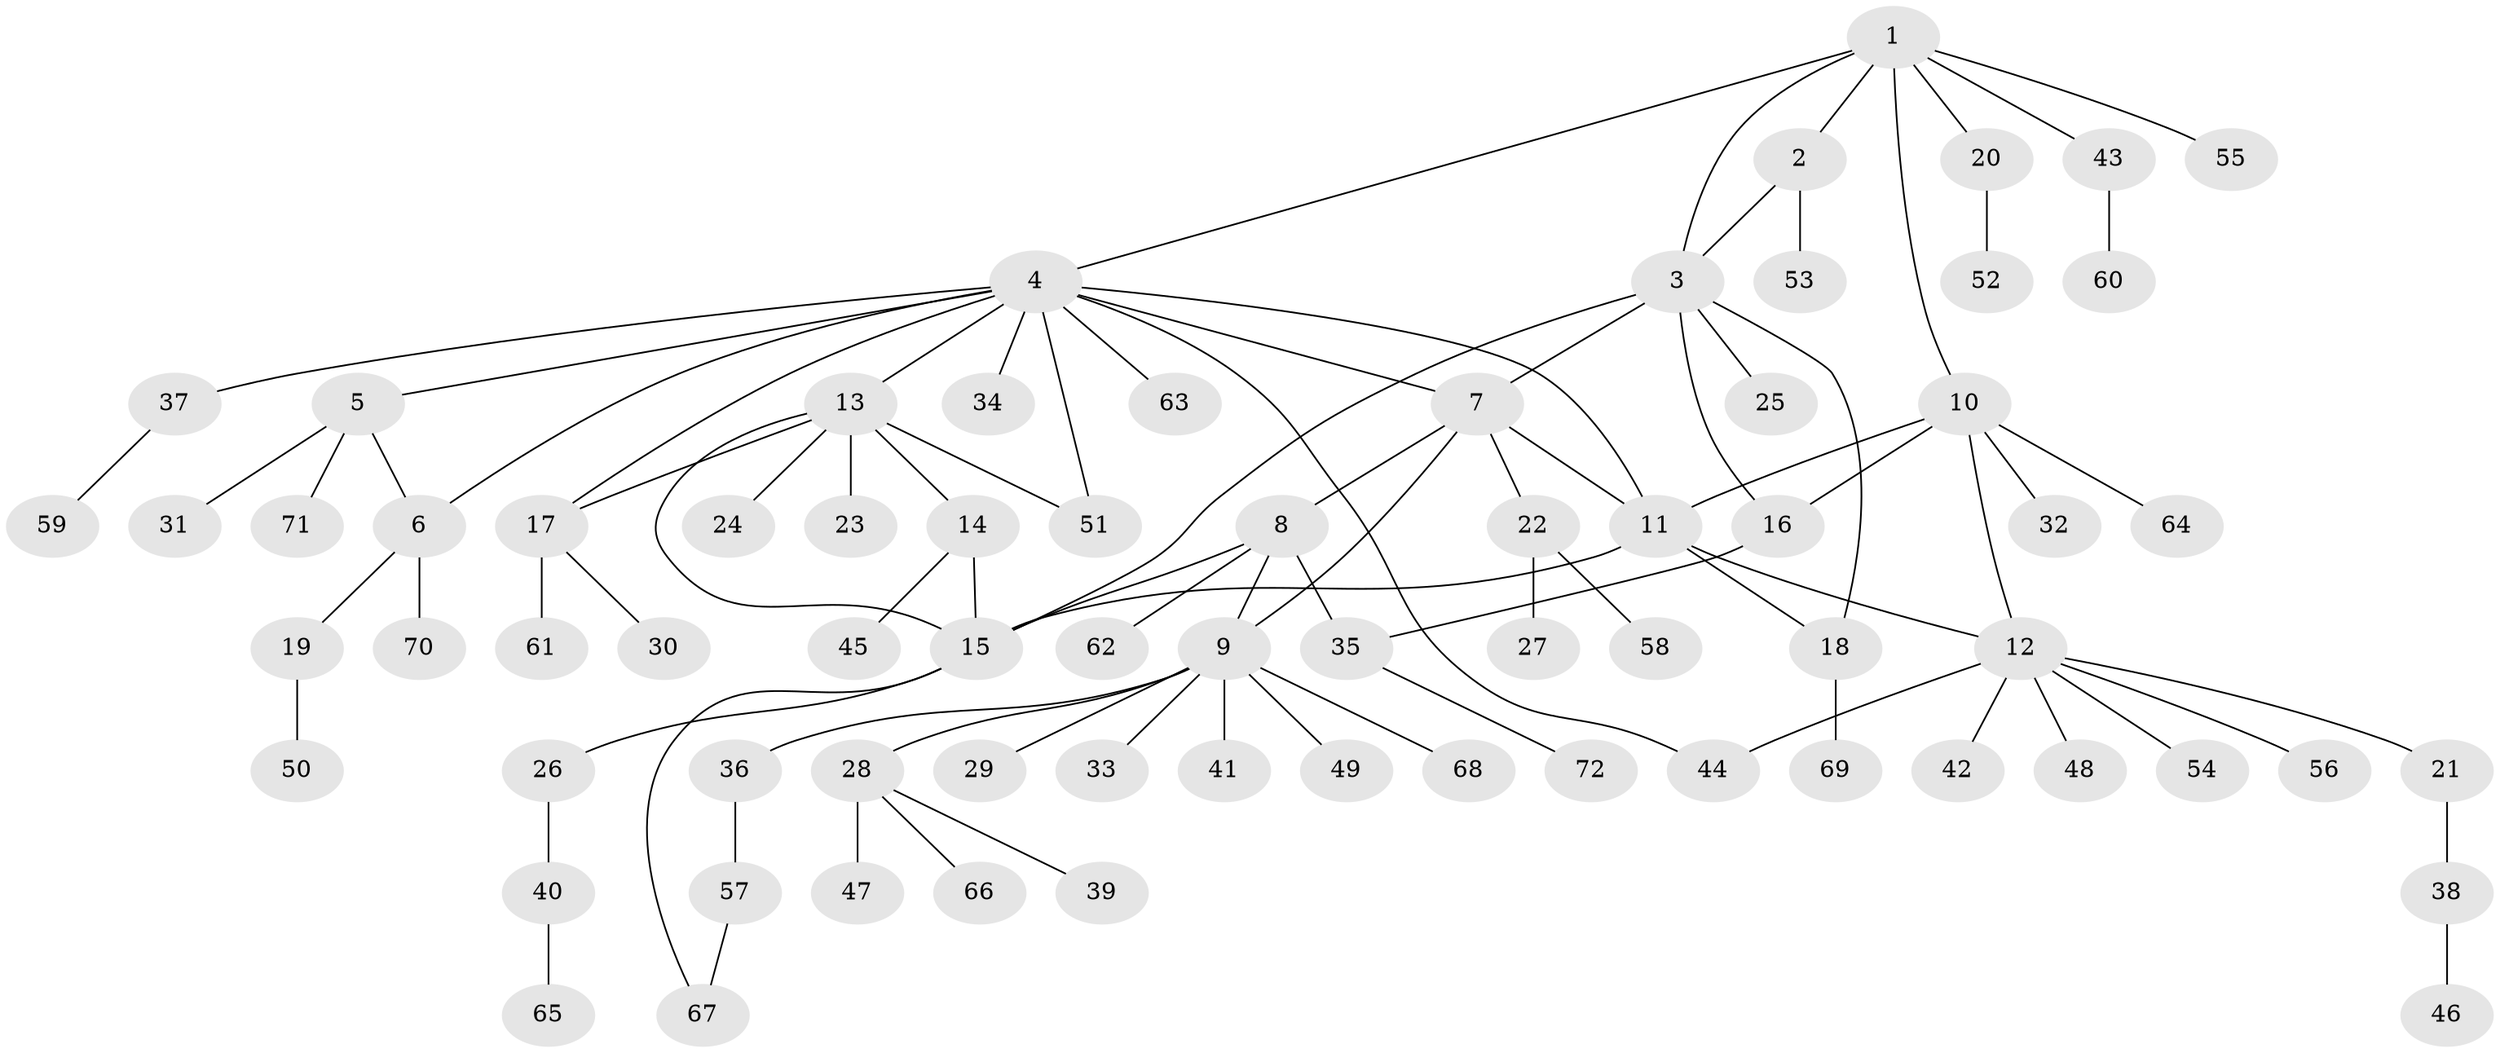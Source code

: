 // coarse degree distribution, {2: 0.18, 7: 0.06, 5: 0.04, 12: 0.02, 1: 0.66, 10: 0.02, 6: 0.02}
// Generated by graph-tools (version 1.1) at 2025/57/03/04/25 21:57:30]
// undirected, 72 vertices, 89 edges
graph export_dot {
graph [start="1"]
  node [color=gray90,style=filled];
  1;
  2;
  3;
  4;
  5;
  6;
  7;
  8;
  9;
  10;
  11;
  12;
  13;
  14;
  15;
  16;
  17;
  18;
  19;
  20;
  21;
  22;
  23;
  24;
  25;
  26;
  27;
  28;
  29;
  30;
  31;
  32;
  33;
  34;
  35;
  36;
  37;
  38;
  39;
  40;
  41;
  42;
  43;
  44;
  45;
  46;
  47;
  48;
  49;
  50;
  51;
  52;
  53;
  54;
  55;
  56;
  57;
  58;
  59;
  60;
  61;
  62;
  63;
  64;
  65;
  66;
  67;
  68;
  69;
  70;
  71;
  72;
  1 -- 2;
  1 -- 3;
  1 -- 4;
  1 -- 10;
  1 -- 20;
  1 -- 43;
  1 -- 55;
  2 -- 3;
  2 -- 53;
  3 -- 7;
  3 -- 15;
  3 -- 16;
  3 -- 18;
  3 -- 25;
  4 -- 5;
  4 -- 6;
  4 -- 7;
  4 -- 11;
  4 -- 13;
  4 -- 17;
  4 -- 34;
  4 -- 37;
  4 -- 44;
  4 -- 51;
  4 -- 63;
  5 -- 6;
  5 -- 31;
  5 -- 71;
  6 -- 19;
  6 -- 70;
  7 -- 8;
  7 -- 9;
  7 -- 11;
  7 -- 22;
  8 -- 9;
  8 -- 15;
  8 -- 35;
  8 -- 62;
  9 -- 28;
  9 -- 29;
  9 -- 33;
  9 -- 36;
  9 -- 41;
  9 -- 49;
  9 -- 68;
  10 -- 11;
  10 -- 12;
  10 -- 16;
  10 -- 32;
  10 -- 64;
  11 -- 12;
  11 -- 15;
  11 -- 18;
  12 -- 21;
  12 -- 42;
  12 -- 44;
  12 -- 48;
  12 -- 54;
  12 -- 56;
  13 -- 14;
  13 -- 15;
  13 -- 17;
  13 -- 23;
  13 -- 24;
  13 -- 51;
  14 -- 15;
  14 -- 45;
  15 -- 26;
  15 -- 67;
  16 -- 35;
  17 -- 30;
  17 -- 61;
  18 -- 69;
  19 -- 50;
  20 -- 52;
  21 -- 38;
  22 -- 27;
  22 -- 58;
  26 -- 40;
  28 -- 39;
  28 -- 47;
  28 -- 66;
  35 -- 72;
  36 -- 57;
  37 -- 59;
  38 -- 46;
  40 -- 65;
  43 -- 60;
  57 -- 67;
}
